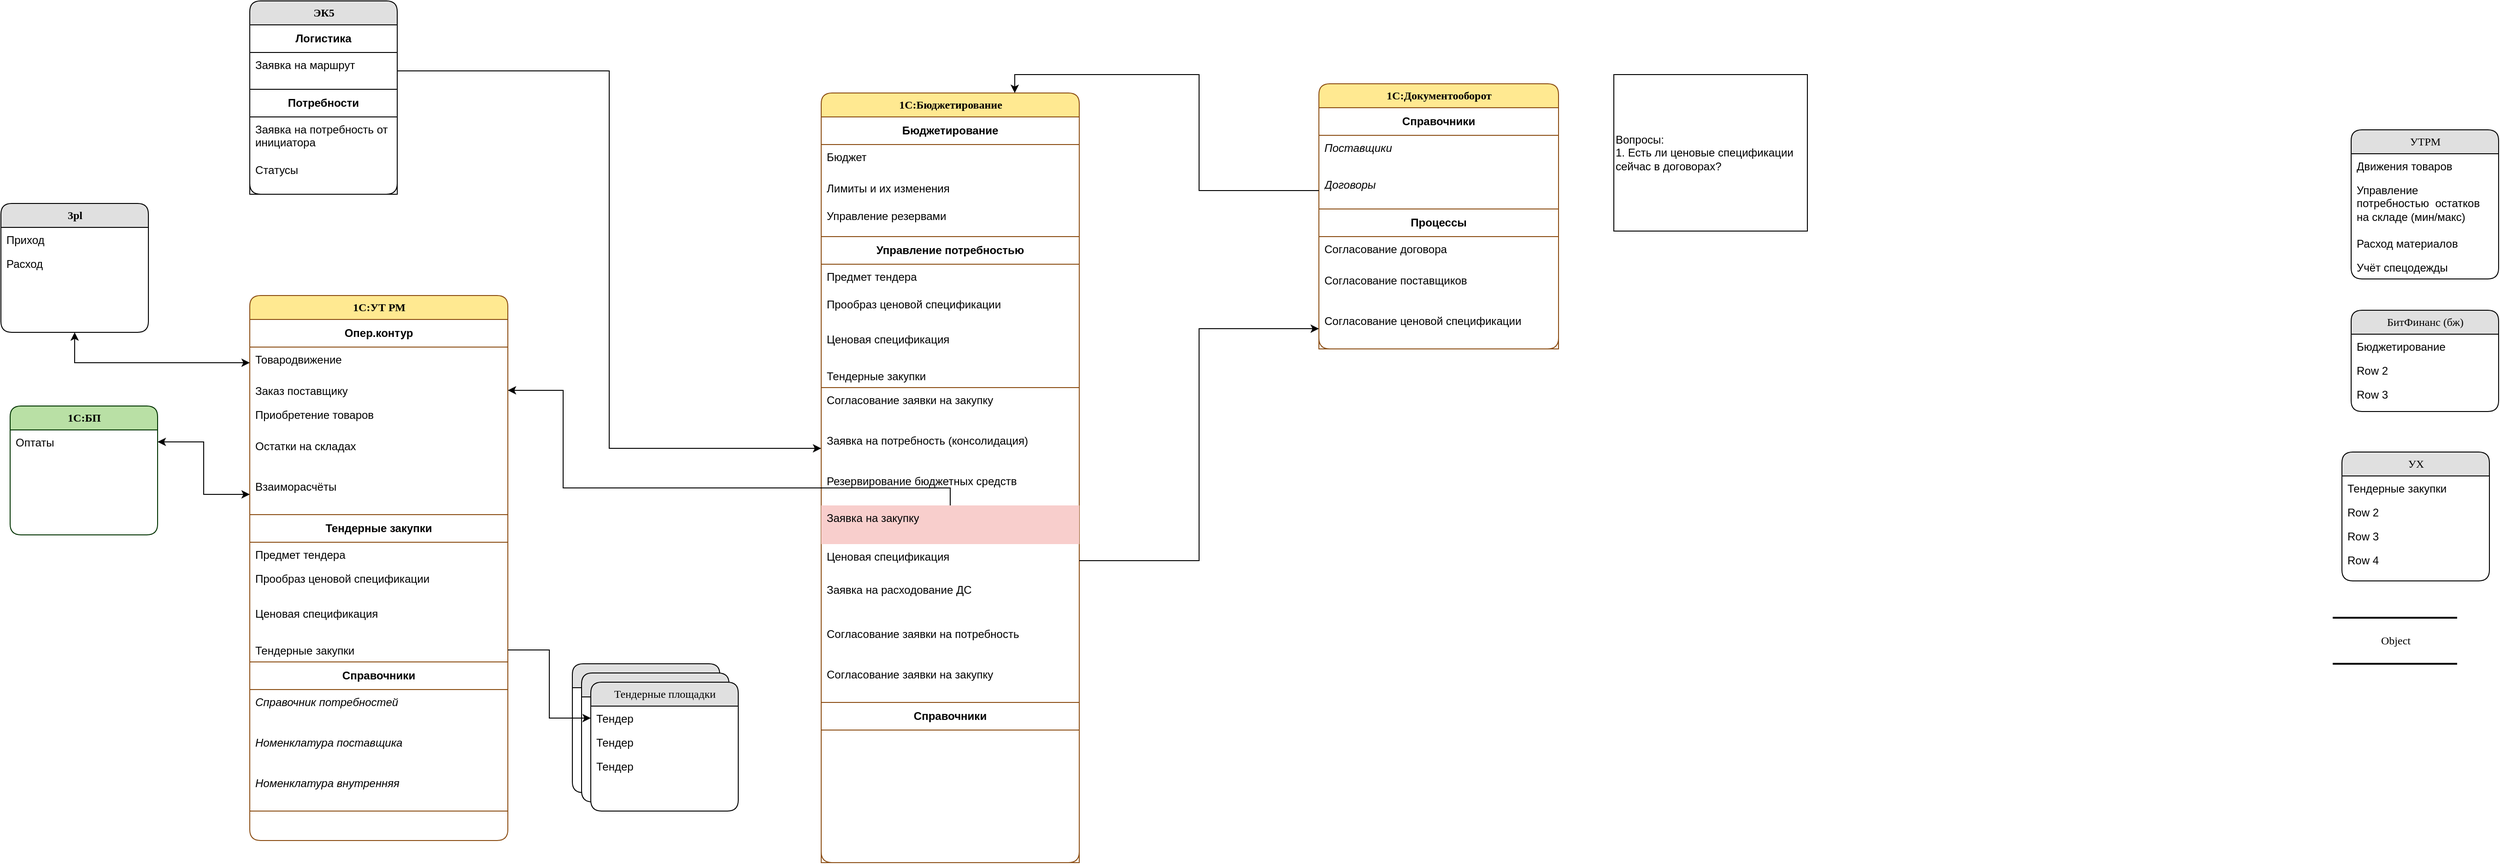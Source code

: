 <mxfile version="22.1.11" type="github">
  <diagram name="Page-1" id="5d7acffa-a066-3a61-03fe-96351882024d">
    <mxGraphModel dx="3193" dy="1829" grid="1" gridSize="10" guides="1" tooltips="1" connect="1" arrows="1" fold="1" page="1" pageScale="1" pageWidth="1100" pageHeight="850" background="#ffffff" math="0" shadow="0">
      <root>
        <mxCell id="0" />
        <mxCell id="1" parent="0" />
        <mxCell id="2debaab0fafb2da2-10" value="Object" style="html=1;rounded=0;shadow=0;comic=0;labelBackgroundColor=none;strokeWidth=2;fontFamily=Verdana;fontSize=12;align=center;shape=mxgraph.ios7ui.horLines;" parent="1" vertex="1">
          <mxGeometry x="2230" y="600" width="135" height="50" as="geometry" />
        </mxCell>
        <mxCell id="21ea969265ad0168-6" value="УТРМ" style="swimlane;html=1;fontStyle=0;childLayout=stackLayout;horizontal=1;startSize=26;fillColor=#e0e0e0;horizontalStack=0;resizeParent=1;resizeLast=0;collapsible=1;marginBottom=0;swimlaneFillColor=#ffffff;align=center;rounded=1;shadow=0;comic=0;labelBackgroundColor=none;strokeWidth=1;fontFamily=Verdana;fontSize=12" parent="1" vertex="1">
          <mxGeometry x="2250" y="70" width="160" height="162" as="geometry" />
        </mxCell>
        <mxCell id="21ea969265ad0168-7" value="Движения товаров" style="text;html=1;strokeColor=none;fillColor=none;spacingLeft=4;spacingRight=4;whiteSpace=wrap;overflow=hidden;rotatable=0;points=[[0,0.5],[1,0.5]];portConstraint=eastwest;" parent="21ea969265ad0168-6" vertex="1">
          <mxGeometry y="26" width="160" height="26" as="geometry" />
        </mxCell>
        <mxCell id="21ea969265ad0168-8" value="Управление потребностью&amp;nbsp; остатков на складе (мин/макс)" style="text;html=1;strokeColor=none;fillColor=none;spacingLeft=4;spacingRight=4;whiteSpace=wrap;overflow=hidden;rotatable=0;points=[[0,0.5],[1,0.5]];portConstraint=eastwest;" parent="21ea969265ad0168-6" vertex="1">
          <mxGeometry y="52" width="160" height="58" as="geometry" />
        </mxCell>
        <mxCell id="21ea969265ad0168-9" value="Расход материалов" style="text;html=1;strokeColor=none;fillColor=none;spacingLeft=4;spacingRight=4;whiteSpace=wrap;overflow=hidden;rotatable=0;points=[[0,0.5],[1,0.5]];portConstraint=eastwest;" parent="21ea969265ad0168-6" vertex="1">
          <mxGeometry y="110" width="160" height="26" as="geometry" />
        </mxCell>
        <mxCell id="-Be9Nho__Xy84-P588cp-5" value="Учёт спецодежды" style="text;html=1;strokeColor=none;fillColor=none;spacingLeft=4;spacingRight=4;whiteSpace=wrap;overflow=hidden;rotatable=0;points=[[0,0.5],[1,0.5]];portConstraint=eastwest;" vertex="1" parent="21ea969265ad0168-6">
          <mxGeometry y="136" width="160" height="26" as="geometry" />
        </mxCell>
        <mxCell id="21ea969265ad0168-14" value="БитФинанс (бж)" style="swimlane;html=1;fontStyle=0;childLayout=stackLayout;horizontal=1;startSize=26;fillColor=#e0e0e0;horizontalStack=0;resizeParent=1;resizeLast=0;collapsible=1;marginBottom=0;swimlaneFillColor=#ffffff;align=center;rounded=1;shadow=0;comic=0;labelBackgroundColor=none;strokeWidth=1;fontFamily=Verdana;fontSize=12" parent="1" vertex="1">
          <mxGeometry x="2250" y="266" width="160" height="110" as="geometry" />
        </mxCell>
        <mxCell id="21ea969265ad0168-15" value="Бюджетирование" style="text;html=1;strokeColor=none;fillColor=none;spacingLeft=4;spacingRight=4;whiteSpace=wrap;overflow=hidden;rotatable=0;points=[[0,0.5],[1,0.5]];portConstraint=eastwest;" parent="21ea969265ad0168-14" vertex="1">
          <mxGeometry y="26" width="160" height="26" as="geometry" />
        </mxCell>
        <mxCell id="21ea969265ad0168-16" value="Row 2" style="text;html=1;strokeColor=none;fillColor=none;spacingLeft=4;spacingRight=4;whiteSpace=wrap;overflow=hidden;rotatable=0;points=[[0,0.5],[1,0.5]];portConstraint=eastwest;" parent="21ea969265ad0168-14" vertex="1">
          <mxGeometry y="52" width="160" height="26" as="geometry" />
        </mxCell>
        <mxCell id="21ea969265ad0168-17" value="Row 3" style="text;html=1;strokeColor=none;fillColor=none;spacingLeft=4;spacingRight=4;whiteSpace=wrap;overflow=hidden;rotatable=0;points=[[0,0.5],[1,0.5]];portConstraint=eastwest;" parent="21ea969265ad0168-14" vertex="1">
          <mxGeometry y="78" width="160" height="26" as="geometry" />
        </mxCell>
        <mxCell id="21ea969265ad0168-18" value="УХ" style="swimlane;html=1;fontStyle=0;childLayout=stackLayout;horizontal=1;startSize=26;fillColor=#e0e0e0;horizontalStack=0;resizeParent=1;resizeLast=0;collapsible=1;marginBottom=0;swimlaneFillColor=#ffffff;align=center;rounded=1;shadow=0;comic=0;labelBackgroundColor=none;strokeWidth=1;fontFamily=Verdana;fontSize=12" parent="1" vertex="1">
          <mxGeometry x="2240" y="420" width="160" height="140" as="geometry" />
        </mxCell>
        <mxCell id="21ea969265ad0168-19" value="Тендерные закупки" style="text;html=1;strokeColor=none;fillColor=none;spacingLeft=4;spacingRight=4;whiteSpace=wrap;overflow=hidden;rotatable=0;points=[[0,0.5],[1,0.5]];portConstraint=eastwest;" parent="21ea969265ad0168-18" vertex="1">
          <mxGeometry y="26" width="160" height="26" as="geometry" />
        </mxCell>
        <mxCell id="21ea969265ad0168-20" value="Row 2" style="text;html=1;strokeColor=none;fillColor=none;spacingLeft=4;spacingRight=4;whiteSpace=wrap;overflow=hidden;rotatable=0;points=[[0,0.5],[1,0.5]];portConstraint=eastwest;" parent="21ea969265ad0168-18" vertex="1">
          <mxGeometry y="52" width="160" height="26" as="geometry" />
        </mxCell>
        <mxCell id="21ea969265ad0168-51" value="Row 3" style="text;html=1;strokeColor=none;fillColor=none;spacingLeft=4;spacingRight=4;whiteSpace=wrap;overflow=hidden;rotatable=0;points=[[0,0.5],[1,0.5]];portConstraint=eastwest;" parent="21ea969265ad0168-18" vertex="1">
          <mxGeometry y="78" width="160" height="26" as="geometry" />
        </mxCell>
        <mxCell id="21ea969265ad0168-21" value="Row 4" style="text;html=1;strokeColor=none;fillColor=none;spacingLeft=4;spacingRight=4;whiteSpace=wrap;overflow=hidden;rotatable=0;points=[[0,0.5],[1,0.5]];portConstraint=eastwest;" parent="21ea969265ad0168-18" vertex="1">
          <mxGeometry y="104" width="160" height="26" as="geometry" />
        </mxCell>
        <mxCell id="-Be9Nho__Xy84-P588cp-6" value="1С:УТ РМ" style="swimlane;html=1;fontStyle=1;childLayout=stackLayout;horizontal=1;startSize=26;fillColor=#FFE991;horizontalStack=0;resizeParent=1;resizeLast=0;collapsible=1;marginBottom=0;swimlaneFillColor=#ffffff;align=center;rounded=1;shadow=0;comic=0;labelBackgroundColor=none;strokeWidth=1;fontFamily=Verdana;fontSize=12;strokeColor=#8B4D13;" vertex="1" parent="1">
          <mxGeometry x="-30" y="250" width="280" height="592" as="geometry" />
        </mxCell>
        <mxCell id="-Be9Nho__Xy84-P588cp-121" value="Опер.контур" style="swimlane;fontStyle=1;childLayout=stackLayout;horizontal=1;startSize=30;horizontalStack=0;resizeParent=1;resizeParentMax=0;resizeLast=0;collapsible=1;marginBottom=0;whiteSpace=wrap;html=1;strokeColor=#8B4D13;" vertex="1" parent="-Be9Nho__Xy84-P588cp-6">
          <mxGeometry y="26" width="280" height="212" as="geometry" />
        </mxCell>
        <mxCell id="-Be9Nho__Xy84-P588cp-94" value="Товародвижение" style="text;html=1;strokeColor=none;fillColor=none;spacingLeft=4;spacingRight=4;whiteSpace=wrap;overflow=hidden;rotatable=0;points=[[0,0.5],[1,0.5]];portConstraint=eastwest;" vertex="1" parent="-Be9Nho__Xy84-P588cp-121">
          <mxGeometry y="30" width="280" height="34" as="geometry" />
        </mxCell>
        <mxCell id="-Be9Nho__Xy84-P588cp-7" value="Заказ поставщику" style="text;html=1;strokeColor=none;fillColor=none;spacingLeft=4;spacingRight=4;whiteSpace=wrap;overflow=hidden;rotatable=0;points=[[0,0.5],[1,0.5]];portConstraint=eastwest;" vertex="1" parent="-Be9Nho__Xy84-P588cp-121">
          <mxGeometry y="64" width="280" height="26" as="geometry" />
        </mxCell>
        <mxCell id="-Be9Nho__Xy84-P588cp-9" value="Приобретение товаров" style="text;html=1;strokeColor=none;fillColor=none;spacingLeft=4;spacingRight=4;whiteSpace=wrap;overflow=hidden;rotatable=0;points=[[0,0.5],[1,0.5]];portConstraint=eastwest;" vertex="1" parent="-Be9Nho__Xy84-P588cp-121">
          <mxGeometry y="90" width="280" height="34" as="geometry" />
        </mxCell>
        <mxCell id="-Be9Nho__Xy84-P588cp-50" value="Остатки на складах" style="text;html=1;strokeColor=none;fillColor=none;spacingLeft=4;spacingRight=4;whiteSpace=wrap;overflow=hidden;rotatable=0;points=[[0,0.5],[1,0.5]];portConstraint=eastwest;" vertex="1" parent="-Be9Nho__Xy84-P588cp-121">
          <mxGeometry y="124" width="280" height="44" as="geometry" />
        </mxCell>
        <mxCell id="-Be9Nho__Xy84-P588cp-92" value="Взаиморасчёты" style="text;html=1;strokeColor=none;fillColor=none;spacingLeft=4;spacingRight=4;whiteSpace=wrap;overflow=hidden;rotatable=0;points=[[0,0.5],[1,0.5]];portConstraint=eastwest;" vertex="1" parent="-Be9Nho__Xy84-P588cp-121">
          <mxGeometry y="168" width="280" height="44" as="geometry" />
        </mxCell>
        <mxCell id="-Be9Nho__Xy84-P588cp-15" value="Тендерные закупки" style="swimlane;fontStyle=1;childLayout=stackLayout;horizontal=1;startSize=30;horizontalStack=0;resizeParent=1;resizeParentMax=0;resizeLast=0;collapsible=1;marginBottom=0;whiteSpace=wrap;html=1;strokeColor=#8B4D13;" vertex="1" parent="-Be9Nho__Xy84-P588cp-6">
          <mxGeometry y="238" width="280" height="160" as="geometry" />
        </mxCell>
        <mxCell id="-Be9Nho__Xy84-P588cp-19" value="Предмет тендера" style="text;html=1;strokeColor=none;fillColor=none;spacingLeft=4;spacingRight=4;whiteSpace=wrap;overflow=hidden;rotatable=0;points=[[0,0.5],[1,0.5]];portConstraint=eastwest;" vertex="1" parent="-Be9Nho__Xy84-P588cp-15">
          <mxGeometry y="30" width="280" height="26" as="geometry" />
        </mxCell>
        <mxCell id="-Be9Nho__Xy84-P588cp-17" value="Прообраз ценовой спецификации" style="text;html=1;strokeColor=none;fillColor=none;spacingLeft=4;spacingRight=4;whiteSpace=wrap;overflow=hidden;rotatable=0;points=[[0,0.5],[1,0.5]];portConstraint=eastwest;" vertex="1" parent="-Be9Nho__Xy84-P588cp-15">
          <mxGeometry y="56" width="280" height="38" as="geometry" />
        </mxCell>
        <mxCell id="-Be9Nho__Xy84-P588cp-87" value="Ценовая спецификация" style="text;html=1;strokeColor=none;fillColor=none;spacingLeft=4;spacingRight=4;whiteSpace=wrap;overflow=hidden;rotatable=0;points=[[0,0.5],[1,0.5]];portConstraint=eastwest;" vertex="1" parent="-Be9Nho__Xy84-P588cp-15">
          <mxGeometry y="94" width="280" height="40" as="geometry" />
        </mxCell>
        <mxCell id="-Be9Nho__Xy84-P588cp-16" value="Тендерные закупки" style="text;html=1;strokeColor=none;fillColor=none;spacingLeft=4;spacingRight=4;whiteSpace=wrap;overflow=hidden;rotatable=0;points=[[0,0.5],[1,0.5]];portConstraint=eastwest;" vertex="1" parent="-Be9Nho__Xy84-P588cp-15">
          <mxGeometry y="134" width="280" height="26" as="geometry" />
        </mxCell>
        <mxCell id="-Be9Nho__Xy84-P588cp-126" value="Справочники" style="swimlane;fontStyle=1;childLayout=stackLayout;horizontal=1;startSize=30;horizontalStack=0;resizeParent=1;resizeParentMax=0;resizeLast=0;collapsible=1;marginBottom=0;whiteSpace=wrap;html=1;strokeColor=#8B4D13;" vertex="1" parent="-Be9Nho__Xy84-P588cp-6">
          <mxGeometry y="398" width="280" height="162" as="geometry" />
        </mxCell>
        <mxCell id="-Be9Nho__Xy84-P588cp-64" value="Справочник потребностей" style="text;html=1;strokeColor=none;fillColor=none;spacingLeft=4;spacingRight=4;whiteSpace=wrap;overflow=hidden;rotatable=0;points=[[0,0.5],[1,0.5]];portConstraint=eastwest;fontStyle=2" vertex="1" parent="-Be9Nho__Xy84-P588cp-126">
          <mxGeometry y="30" width="280" height="44" as="geometry" />
        </mxCell>
        <mxCell id="-Be9Nho__Xy84-P588cp-20" value="Номенклатура поставщика" style="text;html=1;strokeColor=none;fillColor=none;spacingLeft=4;spacingRight=4;whiteSpace=wrap;overflow=hidden;rotatable=0;points=[[0,0.5],[1,0.5]];portConstraint=eastwest;fontStyle=2" vertex="1" parent="-Be9Nho__Xy84-P588cp-126">
          <mxGeometry y="74" width="280" height="44" as="geometry" />
        </mxCell>
        <mxCell id="-Be9Nho__Xy84-P588cp-57" value="Номенклатура внутренняя" style="text;html=1;strokeColor=none;fillColor=none;spacingLeft=4;spacingRight=4;whiteSpace=wrap;overflow=hidden;rotatable=0;points=[[0,0.5],[1,0.5]];portConstraint=eastwest;fontStyle=2" vertex="1" parent="-Be9Nho__Xy84-P588cp-126">
          <mxGeometry y="118" width="280" height="44" as="geometry" />
        </mxCell>
        <mxCell id="-Be9Nho__Xy84-P588cp-11" value="1С:Бюджетирование" style="swimlane;html=1;fontStyle=1;childLayout=stackLayout;horizontal=1;startSize=26;fillColor=#FFE991;horizontalStack=0;resizeParent=1;resizeLast=0;collapsible=1;marginBottom=0;swimlaneFillColor=#ffffff;align=center;rounded=1;shadow=0;comic=0;labelBackgroundColor=none;strokeWidth=1;fontFamily=Verdana;fontSize=12;strokeColor=#8B4D13;" vertex="1" parent="1">
          <mxGeometry x="590" y="30" width="280" height="836" as="geometry" />
        </mxCell>
        <mxCell id="-Be9Nho__Xy84-P588cp-101" value="Бюджетирование" style="swimlane;fontStyle=1;childLayout=stackLayout;horizontal=1;startSize=30;horizontalStack=0;resizeParent=1;resizeParentMax=0;resizeLast=0;collapsible=1;marginBottom=0;whiteSpace=wrap;html=1;strokeColor=#8B4D13;" vertex="1" parent="-Be9Nho__Xy84-P588cp-11">
          <mxGeometry y="26" width="280" height="130" as="geometry" />
        </mxCell>
        <mxCell id="-Be9Nho__Xy84-P588cp-106" value="Бюджет" style="text;html=1;strokeColor=none;fillColor=none;spacingLeft=4;spacingRight=4;whiteSpace=wrap;overflow=hidden;rotatable=0;points=[[0,0.5],[1,0.5]];portConstraint=eastwest;" vertex="1" parent="-Be9Nho__Xy84-P588cp-101">
          <mxGeometry y="30" width="280" height="34" as="geometry" />
        </mxCell>
        <mxCell id="-Be9Nho__Xy84-P588cp-158" value="Лимиты и их изменения" style="text;html=1;strokeColor=none;fillColor=none;spacingLeft=4;spacingRight=4;whiteSpace=wrap;overflow=hidden;rotatable=0;points=[[0,0.5],[1,0.5]];portConstraint=eastwest;" vertex="1" parent="-Be9Nho__Xy84-P588cp-101">
          <mxGeometry y="64" width="280" height="30" as="geometry" />
        </mxCell>
        <mxCell id="-Be9Nho__Xy84-P588cp-107" value="Управление резервами" style="text;html=1;strokeColor=none;fillColor=none;spacingLeft=4;spacingRight=4;whiteSpace=wrap;overflow=hidden;rotatable=0;points=[[0,0.5],[1,0.5]];portConstraint=eastwest;" vertex="1" parent="-Be9Nho__Xy84-P588cp-101">
          <mxGeometry y="94" width="280" height="36" as="geometry" />
        </mxCell>
        <mxCell id="-Be9Nho__Xy84-P588cp-112" value="Управление потребностью" style="swimlane;fontStyle=1;childLayout=stackLayout;horizontal=1;startSize=30;horizontalStack=0;resizeParent=1;resizeParentMax=0;resizeLast=0;collapsible=1;marginBottom=0;whiteSpace=wrap;html=1;strokeColor=#8B4D13;" vertex="1" parent="-Be9Nho__Xy84-P588cp-11">
          <mxGeometry y="156" width="280" height="164" as="geometry" />
        </mxCell>
        <mxCell id="-Be9Nho__Xy84-P588cp-113" value="Предмет тендера" style="text;html=1;strokeColor=none;fillColor=none;spacingLeft=4;spacingRight=4;whiteSpace=wrap;overflow=hidden;rotatable=0;points=[[0,0.5],[1,0.5]];portConstraint=eastwest;" vertex="1" parent="-Be9Nho__Xy84-P588cp-112">
          <mxGeometry y="30" width="280" height="30" as="geometry" />
        </mxCell>
        <mxCell id="-Be9Nho__Xy84-P588cp-114" value="Прообраз ценовой спецификации" style="text;html=1;strokeColor=none;fillColor=none;spacingLeft=4;spacingRight=4;whiteSpace=wrap;overflow=hidden;rotatable=0;points=[[0,0.5],[1,0.5]];portConstraint=eastwest;" vertex="1" parent="-Be9Nho__Xy84-P588cp-112">
          <mxGeometry y="60" width="280" height="38" as="geometry" />
        </mxCell>
        <mxCell id="-Be9Nho__Xy84-P588cp-115" value="Ценовая спецификация" style="text;html=1;strokeColor=none;fillColor=none;spacingLeft=4;spacingRight=4;whiteSpace=wrap;overflow=hidden;rotatable=0;points=[[0,0.5],[1,0.5]];portConstraint=eastwest;" vertex="1" parent="-Be9Nho__Xy84-P588cp-112">
          <mxGeometry y="98" width="280" height="40" as="geometry" />
        </mxCell>
        <mxCell id="-Be9Nho__Xy84-P588cp-116" value="Тендерные закупки" style="text;html=1;strokeColor=none;fillColor=none;spacingLeft=4;spacingRight=4;whiteSpace=wrap;overflow=hidden;rotatable=0;points=[[0,0.5],[1,0.5]];portConstraint=eastwest;" vertex="1" parent="-Be9Nho__Xy84-P588cp-112">
          <mxGeometry y="138" width="280" height="26" as="geometry" />
        </mxCell>
        <mxCell id="-Be9Nho__Xy84-P588cp-117" value="Согласование заявки на закупку" style="text;html=1;strokeColor=none;fillColor=none;spacingLeft=4;spacingRight=4;whiteSpace=wrap;overflow=hidden;rotatable=0;points=[[0,0.5],[1,0.5]];portConstraint=eastwest;" vertex="1" parent="-Be9Nho__Xy84-P588cp-11">
          <mxGeometry y="320" width="280" height="44" as="geometry" />
        </mxCell>
        <mxCell id="-Be9Nho__Xy84-P588cp-12" value="Заявка на потребность (консолидация)" style="text;html=1;strokeColor=none;fillColor=none;spacingLeft=4;spacingRight=4;whiteSpace=wrap;overflow=hidden;rotatable=0;points=[[0,0.5],[1,0.5]];portConstraint=eastwest;" vertex="1" parent="-Be9Nho__Xy84-P588cp-11">
          <mxGeometry y="364" width="280" height="44" as="geometry" />
        </mxCell>
        <mxCell id="-Be9Nho__Xy84-P588cp-14" value="Резервирование бюджетных средств" style="text;html=1;strokeColor=none;fillColor=none;spacingLeft=4;spacingRight=4;whiteSpace=wrap;overflow=hidden;rotatable=0;points=[[0,0.5],[1,0.5]];portConstraint=eastwest;" vertex="1" parent="-Be9Nho__Xy84-P588cp-11">
          <mxGeometry y="408" width="280" height="40" as="geometry" />
        </mxCell>
        <mxCell id="-Be9Nho__Xy84-P588cp-51" value="Заявка на закупку" style="text;html=1;strokeColor=none;fillColor=#F8CECC;spacingLeft=4;spacingRight=4;whiteSpace=wrap;overflow=hidden;rotatable=0;points=[[0,0.5],[1,0.5]];portConstraint=eastwest;" vertex="1" parent="-Be9Nho__Xy84-P588cp-11">
          <mxGeometry y="448" width="280" height="42" as="geometry" />
        </mxCell>
        <mxCell id="-Be9Nho__Xy84-P588cp-46" value="Ценовая спецификация" style="text;html=1;strokeColor=none;fillColor=none;spacingLeft=4;spacingRight=4;whiteSpace=wrap;overflow=hidden;rotatable=0;points=[[0,0.5],[1,0.5]];portConstraint=eastwest;" vertex="1" parent="-Be9Nho__Xy84-P588cp-11">
          <mxGeometry y="490" width="280" height="36" as="geometry" />
        </mxCell>
        <mxCell id="-Be9Nho__Xy84-P588cp-13" value="Заявка на расходование ДС" style="text;html=1;strokeColor=none;fillColor=none;spacingLeft=4;spacingRight=4;whiteSpace=wrap;overflow=hidden;rotatable=0;points=[[0,0.5],[1,0.5]];portConstraint=eastwest;" vertex="1" parent="-Be9Nho__Xy84-P588cp-11">
          <mxGeometry y="526" width="280" height="48" as="geometry" />
        </mxCell>
        <mxCell id="-Be9Nho__Xy84-P588cp-66" value="Согласование заявки на потребность" style="text;html=1;strokeColor=none;fillColor=none;spacingLeft=4;spacingRight=4;whiteSpace=wrap;overflow=hidden;rotatable=0;points=[[0,0.5],[1,0.5]];portConstraint=eastwest;" vertex="1" parent="-Be9Nho__Xy84-P588cp-11">
          <mxGeometry y="574" width="280" height="44" as="geometry" />
        </mxCell>
        <mxCell id="-Be9Nho__Xy84-P588cp-67" value="Согласование заявки на закупку" style="text;html=1;strokeColor=none;fillColor=none;spacingLeft=4;spacingRight=4;whiteSpace=wrap;overflow=hidden;rotatable=0;points=[[0,0.5],[1,0.5]];portConstraint=eastwest;" vertex="1" parent="-Be9Nho__Xy84-P588cp-11">
          <mxGeometry y="618" width="280" height="44" as="geometry" />
        </mxCell>
        <mxCell id="-Be9Nho__Xy84-P588cp-132" value="Справочники" style="swimlane;fontStyle=1;childLayout=stackLayout;horizontal=1;startSize=30;horizontalStack=0;resizeParent=1;resizeParentMax=0;resizeLast=0;collapsible=1;marginBottom=0;whiteSpace=wrap;html=1;strokeColor=#8B4D13;" vertex="1" parent="-Be9Nho__Xy84-P588cp-11">
          <mxGeometry y="662" width="280" height="174" as="geometry" />
        </mxCell>
        <mxCell id="-Be9Nho__Xy84-P588cp-21" value="ЭК5" style="swimlane;html=1;fontStyle=1;childLayout=stackLayout;horizontal=1;startSize=26;fillColor=#e0e0e0;horizontalStack=0;resizeParent=1;resizeLast=0;collapsible=1;marginBottom=0;swimlaneFillColor=#ffffff;align=center;rounded=1;shadow=0;comic=0;labelBackgroundColor=none;strokeWidth=1;fontFamily=Verdana;fontSize=12" vertex="1" parent="1">
          <mxGeometry x="-30" y="-70" width="160" height="210" as="geometry" />
        </mxCell>
        <mxCell id="-Be9Nho__Xy84-P588cp-150" value="Логистика" style="swimlane;fontStyle=1;childLayout=stackLayout;horizontal=1;startSize=30;horizontalStack=0;resizeParent=1;resizeParentMax=0;resizeLast=0;collapsible=1;marginBottom=0;whiteSpace=wrap;html=1;" vertex="1" parent="-Be9Nho__Xy84-P588cp-21">
          <mxGeometry y="26" width="160" height="70" as="geometry" />
        </mxCell>
        <mxCell id="-Be9Nho__Xy84-P588cp-110" value="Заявка на маршрут" style="text;html=1;strokeColor=none;fillColor=none;spacingLeft=4;spacingRight=4;whiteSpace=wrap;overflow=hidden;rotatable=0;points=[[0,0.5],[1,0.5]];portConstraint=eastwest;" vertex="1" parent="-Be9Nho__Xy84-P588cp-150">
          <mxGeometry y="30" width="160" height="40" as="geometry" />
        </mxCell>
        <mxCell id="-Be9Nho__Xy84-P588cp-146" value="Потребности" style="swimlane;fontStyle=1;childLayout=stackLayout;horizontal=1;startSize=30;horizontalStack=0;resizeParent=1;resizeParentMax=0;resizeLast=0;collapsible=1;marginBottom=0;whiteSpace=wrap;html=1;" vertex="1" parent="-Be9Nho__Xy84-P588cp-21">
          <mxGeometry y="96" width="160" height="114" as="geometry">
            <mxRectangle y="96" width="160" height="30" as="alternateBounds" />
          </mxGeometry>
        </mxCell>
        <mxCell id="-Be9Nho__Xy84-P588cp-22" value="Заявка на потребность от инициатора" style="text;html=1;strokeColor=none;fillColor=none;spacingLeft=4;spacingRight=4;whiteSpace=wrap;overflow=hidden;rotatable=0;points=[[0,0.5],[1,0.5]];portConstraint=eastwest;" vertex="1" parent="-Be9Nho__Xy84-P588cp-146">
          <mxGeometry y="30" width="160" height="44" as="geometry" />
        </mxCell>
        <mxCell id="-Be9Nho__Xy84-P588cp-99" value="Статусы" style="text;html=1;strokeColor=none;fillColor=none;spacingLeft=4;spacingRight=4;whiteSpace=wrap;overflow=hidden;rotatable=0;points=[[0,0.5],[1,0.5]];portConstraint=eastwest;" vertex="1" parent="-Be9Nho__Xy84-P588cp-146">
          <mxGeometry y="74" width="160" height="40" as="geometry" />
        </mxCell>
        <mxCell id="-Be9Nho__Xy84-P588cp-37" value="1С:БП" style="swimlane;html=1;fontStyle=1;childLayout=stackLayout;horizontal=1;startSize=26;fillColor=#B9E0A5;horizontalStack=0;resizeParent=1;resizeLast=0;collapsible=1;marginBottom=0;swimlaneFillColor=#ffffff;align=center;rounded=1;shadow=0;comic=0;labelBackgroundColor=none;strokeWidth=1;fontFamily=Verdana;fontSize=12;strokeColor=#003300;" vertex="1" parent="1">
          <mxGeometry x="-290" y="370" width="160" height="140" as="geometry" />
        </mxCell>
        <mxCell id="-Be9Nho__Xy84-P588cp-41" value="Оптаты" style="text;html=1;strokeColor=none;fillColor=none;spacingLeft=4;spacingRight=4;whiteSpace=wrap;overflow=hidden;rotatable=0;points=[[0,0.5],[1,0.5]];portConstraint=eastwest;" vertex="1" parent="-Be9Nho__Xy84-P588cp-37">
          <mxGeometry y="26" width="160" height="26" as="geometry" />
        </mxCell>
        <mxCell id="-Be9Nho__Xy84-P588cp-45" value="3pl" style="swimlane;html=1;fontStyle=1;childLayout=stackLayout;horizontal=1;startSize=26;fillColor=#e0e0e0;horizontalStack=0;resizeParent=1;resizeLast=0;collapsible=1;marginBottom=0;swimlaneFillColor=#ffffff;align=center;rounded=1;shadow=0;comic=0;labelBackgroundColor=none;strokeWidth=1;fontFamily=Verdana;fontSize=12" vertex="1" parent="1">
          <mxGeometry x="-300" y="150" width="160" height="140" as="geometry" />
        </mxCell>
        <mxCell id="-Be9Nho__Xy84-P588cp-47" value="Приход" style="text;html=1;strokeColor=none;fillColor=none;spacingLeft=4;spacingRight=4;whiteSpace=wrap;overflow=hidden;rotatable=0;points=[[0,0.5],[1,0.5]];portConstraint=eastwest;" vertex="1" parent="-Be9Nho__Xy84-P588cp-45">
          <mxGeometry y="26" width="160" height="26" as="geometry" />
        </mxCell>
        <mxCell id="-Be9Nho__Xy84-P588cp-48" value="Расход" style="text;html=1;strokeColor=none;fillColor=none;spacingLeft=4;spacingRight=4;whiteSpace=wrap;overflow=hidden;rotatable=0;points=[[0,0.5],[1,0.5]];portConstraint=eastwest;" vertex="1" parent="-Be9Nho__Xy84-P588cp-45">
          <mxGeometry y="52" width="160" height="26" as="geometry" />
        </mxCell>
        <mxCell id="-Be9Nho__Xy84-P588cp-68" value="1С:Документооборот" style="swimlane;html=1;fontStyle=1;childLayout=stackLayout;horizontal=1;startSize=26;fillColor=#FFE991;horizontalStack=0;resizeParent=1;resizeLast=0;collapsible=1;marginBottom=0;swimlaneFillColor=#ffffff;align=center;rounded=1;shadow=0;comic=0;labelBackgroundColor=none;strokeWidth=1;fontFamily=Verdana;fontSize=12;strokeColor=#8B4D13;" vertex="1" parent="1">
          <mxGeometry x="1130" y="20" width="260" height="288" as="geometry" />
        </mxCell>
        <mxCell id="-Be9Nho__Xy84-P588cp-138" value="Справочники" style="swimlane;fontStyle=1;childLayout=stackLayout;horizontal=1;startSize=30;horizontalStack=0;resizeParent=1;resizeParentMax=0;resizeLast=0;collapsible=1;marginBottom=0;whiteSpace=wrap;html=1;strokeColor=#8B4D13;" vertex="1" parent="-Be9Nho__Xy84-P588cp-68">
          <mxGeometry y="26" width="260" height="110" as="geometry" />
        </mxCell>
        <mxCell id="-Be9Nho__Xy84-P588cp-18" value="Поставщики" style="text;html=1;strokeColor=none;fillColor=none;spacingLeft=4;spacingRight=4;whiteSpace=wrap;overflow=hidden;rotatable=0;points=[[0,0.5],[1,0.5]];portConstraint=eastwest;fontStyle=2" vertex="1" parent="-Be9Nho__Xy84-P588cp-138">
          <mxGeometry y="30" width="260" height="40" as="geometry" />
        </mxCell>
        <mxCell id="-Be9Nho__Xy84-P588cp-72" value="Договоры" style="text;html=1;strokeColor=none;fillColor=none;spacingLeft=4;spacingRight=4;whiteSpace=wrap;overflow=hidden;rotatable=0;points=[[0,0.5],[1,0.5]];portConstraint=eastwest;fontStyle=2" vertex="1" parent="-Be9Nho__Xy84-P588cp-138">
          <mxGeometry y="70" width="260" height="40" as="geometry" />
        </mxCell>
        <mxCell id="-Be9Nho__Xy84-P588cp-142" value="Процессы" style="swimlane;fontStyle=1;childLayout=stackLayout;horizontal=1;startSize=30;horizontalStack=0;resizeParent=1;resizeParentMax=0;resizeLast=0;collapsible=1;marginBottom=0;whiteSpace=wrap;html=1;strokeColor=#8B4D13;" vertex="1" parent="-Be9Nho__Xy84-P588cp-68">
          <mxGeometry y="136" width="260" height="152" as="geometry" />
        </mxCell>
        <mxCell id="-Be9Nho__Xy84-P588cp-69" value="Согласование договора" style="text;html=1;strokeColor=none;fillColor=none;spacingLeft=4;spacingRight=4;whiteSpace=wrap;overflow=hidden;rotatable=0;points=[[0,0.5],[1,0.5]];portConstraint=eastwest;" vertex="1" parent="-Be9Nho__Xy84-P588cp-142">
          <mxGeometry y="30" width="260" height="34" as="geometry" />
        </mxCell>
        <mxCell id="-Be9Nho__Xy84-P588cp-86" value="Согласование поставщиков" style="text;html=1;strokeColor=none;fillColor=none;spacingLeft=4;spacingRight=4;whiteSpace=wrap;overflow=hidden;rotatable=0;points=[[0,0.5],[1,0.5]];portConstraint=eastwest;fontStyle=0" vertex="1" parent="-Be9Nho__Xy84-P588cp-142">
          <mxGeometry y="64" width="260" height="44" as="geometry" />
        </mxCell>
        <mxCell id="-Be9Nho__Xy84-P588cp-70" value="Согласование ценовой спецификации" style="text;html=1;strokeColor=none;fillColor=none;spacingLeft=4;spacingRight=4;whiteSpace=wrap;overflow=hidden;rotatable=0;points=[[0,0.5],[1,0.5]];portConstraint=eastwest;" vertex="1" parent="-Be9Nho__Xy84-P588cp-142">
          <mxGeometry y="108" width="260" height="44" as="geometry" />
        </mxCell>
        <mxCell id="-Be9Nho__Xy84-P588cp-71" style="edgeStyle=orthogonalEdgeStyle;rounded=0;orthogonalLoop=1;jettySize=auto;html=1;" edge="1" parent="1" source="-Be9Nho__Xy84-P588cp-46" target="-Be9Nho__Xy84-P588cp-70">
          <mxGeometry relative="1" as="geometry" />
        </mxCell>
        <mxCell id="-Be9Nho__Xy84-P588cp-73" style="edgeStyle=orthogonalEdgeStyle;rounded=0;orthogonalLoop=1;jettySize=auto;html=1;" edge="1" parent="1" source="-Be9Nho__Xy84-P588cp-51" target="-Be9Nho__Xy84-P588cp-7">
          <mxGeometry relative="1" as="geometry">
            <Array as="points">
              <mxPoint x="310" y="459" />
              <mxPoint x="310" y="353" />
            </Array>
          </mxGeometry>
        </mxCell>
        <mxCell id="-Be9Nho__Xy84-P588cp-74" value="Вопросы:&lt;br&gt;1. Есть ли ценовые спецификации сейчас в договорах?" style="rounded=0;whiteSpace=wrap;html=1;align=left;" vertex="1" parent="1">
          <mxGeometry x="1450" y="10" width="210" height="170" as="geometry" />
        </mxCell>
        <mxCell id="-Be9Nho__Xy84-P588cp-83" value="" style="group" vertex="1" connectable="0" parent="1">
          <mxGeometry x="320" y="650" width="180" height="160" as="geometry" />
        </mxCell>
        <mxCell id="-Be9Nho__Xy84-P588cp-75" value="" style="swimlane;html=1;fontStyle=0;childLayout=stackLayout;horizontal=1;startSize=26;fillColor=#e0e0e0;horizontalStack=0;resizeParent=1;resizeLast=0;collapsible=1;marginBottom=0;swimlaneFillColor=#ffffff;align=center;rounded=1;shadow=0;comic=0;labelBackgroundColor=none;strokeWidth=1;fontFamily=Verdana;fontSize=12" vertex="1" parent="-Be9Nho__Xy84-P588cp-83">
          <mxGeometry width="160" height="140" as="geometry" />
        </mxCell>
        <mxCell id="-Be9Nho__Xy84-P588cp-79" value="" style="swimlane;html=1;fontStyle=0;childLayout=stackLayout;horizontal=1;startSize=26;fillColor=#e0e0e0;horizontalStack=0;resizeParent=1;resizeLast=0;collapsible=1;marginBottom=0;swimlaneFillColor=#ffffff;align=center;rounded=1;shadow=0;comic=0;labelBackgroundColor=none;strokeWidth=1;fontFamily=Verdana;fontSize=12" vertex="1" parent="-Be9Nho__Xy84-P588cp-83">
          <mxGeometry x="10" y="10" width="160" height="140" as="geometry" />
        </mxCell>
        <mxCell id="-Be9Nho__Xy84-P588cp-81" value="Тендерные площадки" style="swimlane;html=1;fontStyle=0;childLayout=stackLayout;horizontal=1;startSize=26;fillColor=#e0e0e0;horizontalStack=0;resizeParent=1;resizeLast=0;collapsible=1;marginBottom=0;swimlaneFillColor=#ffffff;align=center;rounded=1;shadow=0;comic=0;labelBackgroundColor=none;strokeWidth=1;fontFamily=Verdana;fontSize=12" vertex="1" parent="-Be9Nho__Xy84-P588cp-83">
          <mxGeometry x="20" y="20" width="160" height="140" as="geometry" />
        </mxCell>
        <mxCell id="-Be9Nho__Xy84-P588cp-82" value="Тендер" style="text;html=1;strokeColor=none;fillColor=none;spacingLeft=4;spacingRight=4;whiteSpace=wrap;overflow=hidden;rotatable=0;points=[[0,0.5],[1,0.5]];portConstraint=eastwest;" vertex="1" parent="-Be9Nho__Xy84-P588cp-81">
          <mxGeometry y="26" width="160" height="26" as="geometry" />
        </mxCell>
        <mxCell id="-Be9Nho__Xy84-P588cp-88" value="Тендер" style="text;html=1;strokeColor=none;fillColor=none;spacingLeft=4;spacingRight=4;whiteSpace=wrap;overflow=hidden;rotatable=0;points=[[0,0.5],[1,0.5]];portConstraint=eastwest;" vertex="1" parent="-Be9Nho__Xy84-P588cp-81">
          <mxGeometry y="52" width="160" height="26" as="geometry" />
        </mxCell>
        <mxCell id="-Be9Nho__Xy84-P588cp-89" value="Тендер" style="text;html=1;strokeColor=none;fillColor=none;spacingLeft=4;spacingRight=4;whiteSpace=wrap;overflow=hidden;rotatable=0;points=[[0,0.5],[1,0.5]];portConstraint=eastwest;" vertex="1" parent="-Be9Nho__Xy84-P588cp-81">
          <mxGeometry y="78" width="160" height="26" as="geometry" />
        </mxCell>
        <mxCell id="-Be9Nho__Xy84-P588cp-90" style="edgeStyle=orthogonalEdgeStyle;rounded=0;orthogonalLoop=1;jettySize=auto;html=1;entryX=0.75;entryY=0;entryDx=0;entryDy=0;" edge="1" parent="1" source="-Be9Nho__Xy84-P588cp-72" target="-Be9Nho__Xy84-P588cp-11">
          <mxGeometry relative="1" as="geometry" />
        </mxCell>
        <mxCell id="-Be9Nho__Xy84-P588cp-97" style="edgeStyle=orthogonalEdgeStyle;rounded=0;orthogonalLoop=1;jettySize=auto;html=1;endArrow=classic;startArrow=classic;" edge="1" parent="1" source="-Be9Nho__Xy84-P588cp-92" target="-Be9Nho__Xy84-P588cp-41">
          <mxGeometry relative="1" as="geometry" />
        </mxCell>
        <mxCell id="-Be9Nho__Xy84-P588cp-118" style="edgeStyle=orthogonalEdgeStyle;rounded=0;orthogonalLoop=1;jettySize=auto;html=1;endArrow=classic;startArrow=classic;" edge="1" parent="1" source="-Be9Nho__Xy84-P588cp-94" target="-Be9Nho__Xy84-P588cp-45">
          <mxGeometry relative="1" as="geometry">
            <mxPoint x="-40" y="200" as="sourcePoint" />
          </mxGeometry>
        </mxCell>
        <mxCell id="-Be9Nho__Xy84-P588cp-156" style="edgeStyle=orthogonalEdgeStyle;rounded=0;orthogonalLoop=1;jettySize=auto;html=1;" edge="1" parent="1" source="-Be9Nho__Xy84-P588cp-110" target="-Be9Nho__Xy84-P588cp-12">
          <mxGeometry relative="1" as="geometry" />
        </mxCell>
        <mxCell id="-Be9Nho__Xy84-P588cp-157" style="edgeStyle=orthogonalEdgeStyle;rounded=0;orthogonalLoop=1;jettySize=auto;html=1;" edge="1" parent="1" source="-Be9Nho__Xy84-P588cp-16" target="-Be9Nho__Xy84-P588cp-82">
          <mxGeometry relative="1" as="geometry" />
        </mxCell>
      </root>
    </mxGraphModel>
  </diagram>
</mxfile>
